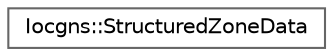 digraph "Graphical Class Hierarchy"
{
 // INTERACTIVE_SVG=YES
 // LATEX_PDF_SIZE
  bgcolor="transparent";
  edge [fontname=Helvetica,fontsize=10,labelfontname=Helvetica,labelfontsize=10];
  node [fontname=Helvetica,fontsize=10,shape=box,height=0.2,width=0.4];
  rankdir="LR";
  Node0 [id="Node000000",label="Iocgns::StructuredZoneData",height=0.2,width=0.4,color="grey40", fillcolor="white", style="filled",URL="$classIocgns_1_1StructuredZoneData.html",tooltip=" "];
}
